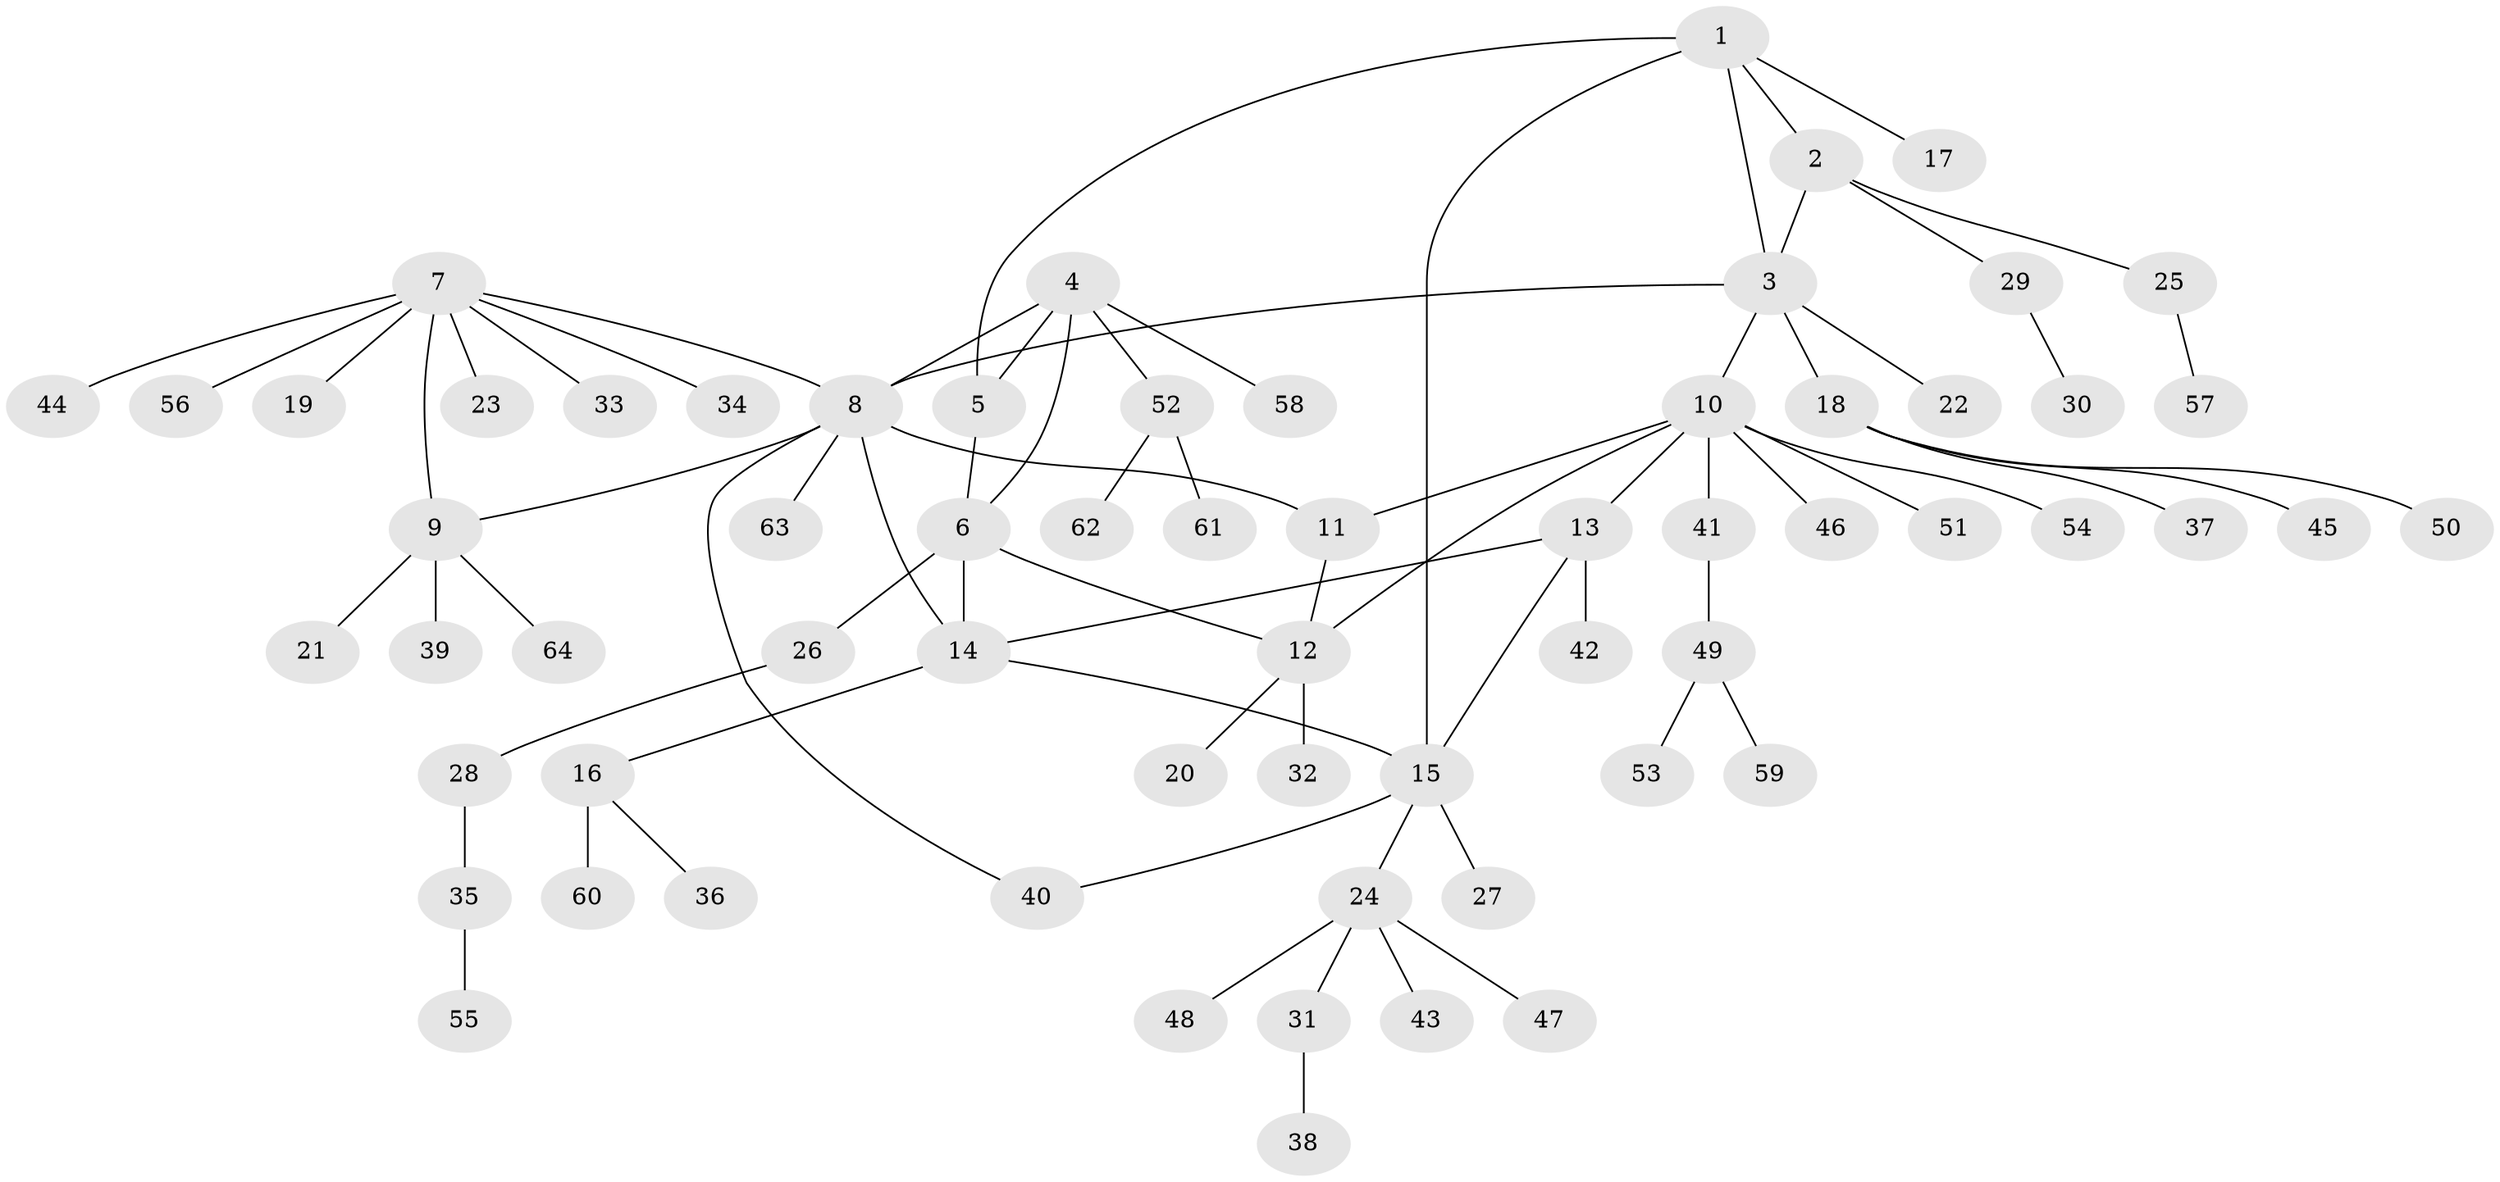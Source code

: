 // Generated by graph-tools (version 1.1) at 2025/15/03/09/25 04:15:57]
// undirected, 64 vertices, 75 edges
graph export_dot {
graph [start="1"]
  node [color=gray90,style=filled];
  1;
  2;
  3;
  4;
  5;
  6;
  7;
  8;
  9;
  10;
  11;
  12;
  13;
  14;
  15;
  16;
  17;
  18;
  19;
  20;
  21;
  22;
  23;
  24;
  25;
  26;
  27;
  28;
  29;
  30;
  31;
  32;
  33;
  34;
  35;
  36;
  37;
  38;
  39;
  40;
  41;
  42;
  43;
  44;
  45;
  46;
  47;
  48;
  49;
  50;
  51;
  52;
  53;
  54;
  55;
  56;
  57;
  58;
  59;
  60;
  61;
  62;
  63;
  64;
  1 -- 2;
  1 -- 3;
  1 -- 5;
  1 -- 15;
  1 -- 17;
  2 -- 3;
  2 -- 25;
  2 -- 29;
  3 -- 8;
  3 -- 10;
  3 -- 18;
  3 -- 22;
  4 -- 5;
  4 -- 6;
  4 -- 8;
  4 -- 52;
  4 -- 58;
  5 -- 6;
  6 -- 12;
  6 -- 14;
  6 -- 26;
  7 -- 8;
  7 -- 9;
  7 -- 19;
  7 -- 23;
  7 -- 33;
  7 -- 34;
  7 -- 44;
  7 -- 56;
  8 -- 9;
  8 -- 11;
  8 -- 14;
  8 -- 40;
  8 -- 63;
  9 -- 21;
  9 -- 39;
  9 -- 64;
  10 -- 11;
  10 -- 12;
  10 -- 13;
  10 -- 41;
  10 -- 46;
  10 -- 51;
  10 -- 54;
  11 -- 12;
  12 -- 20;
  12 -- 32;
  13 -- 14;
  13 -- 15;
  13 -- 42;
  14 -- 15;
  14 -- 16;
  15 -- 24;
  15 -- 27;
  15 -- 40;
  16 -- 36;
  16 -- 60;
  18 -- 37;
  18 -- 45;
  18 -- 50;
  24 -- 31;
  24 -- 43;
  24 -- 47;
  24 -- 48;
  25 -- 57;
  26 -- 28;
  28 -- 35;
  29 -- 30;
  31 -- 38;
  35 -- 55;
  41 -- 49;
  49 -- 53;
  49 -- 59;
  52 -- 61;
  52 -- 62;
}
